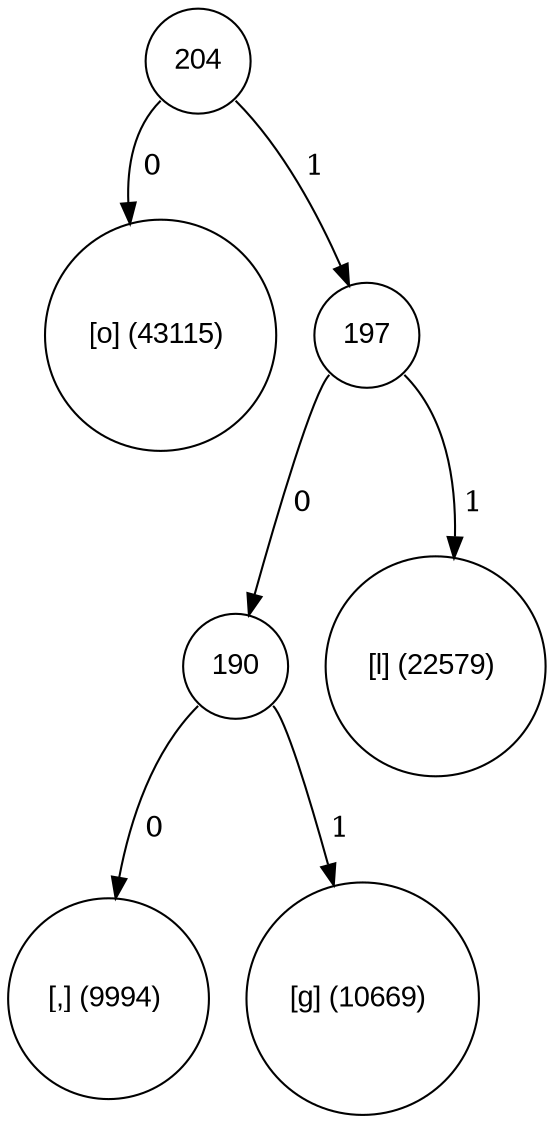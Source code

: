 digraph tree {
	node [fontname="Arial", shape="circle", width=0.5]; 

204:sw -> 111 [label = " 0"]; 
111 [label = "[o] (43115) "]; 
204:se -> 197 [label = " 1"]; 
197 [label = "197"]; 
197:se -> 108 [label = " 1"]; 
108 [label = "[l] (22579) "]; 
197:sw -> 190 [label = " 0"]; 
190 [label = "190"]; 
190:sw -> 44 [label = " 0"]; 
44 [label = "[,] (9994) "]; 
190:se -> 103 [label = " 1"]; 
103 [label = "[g] (10669) "]; 
}
